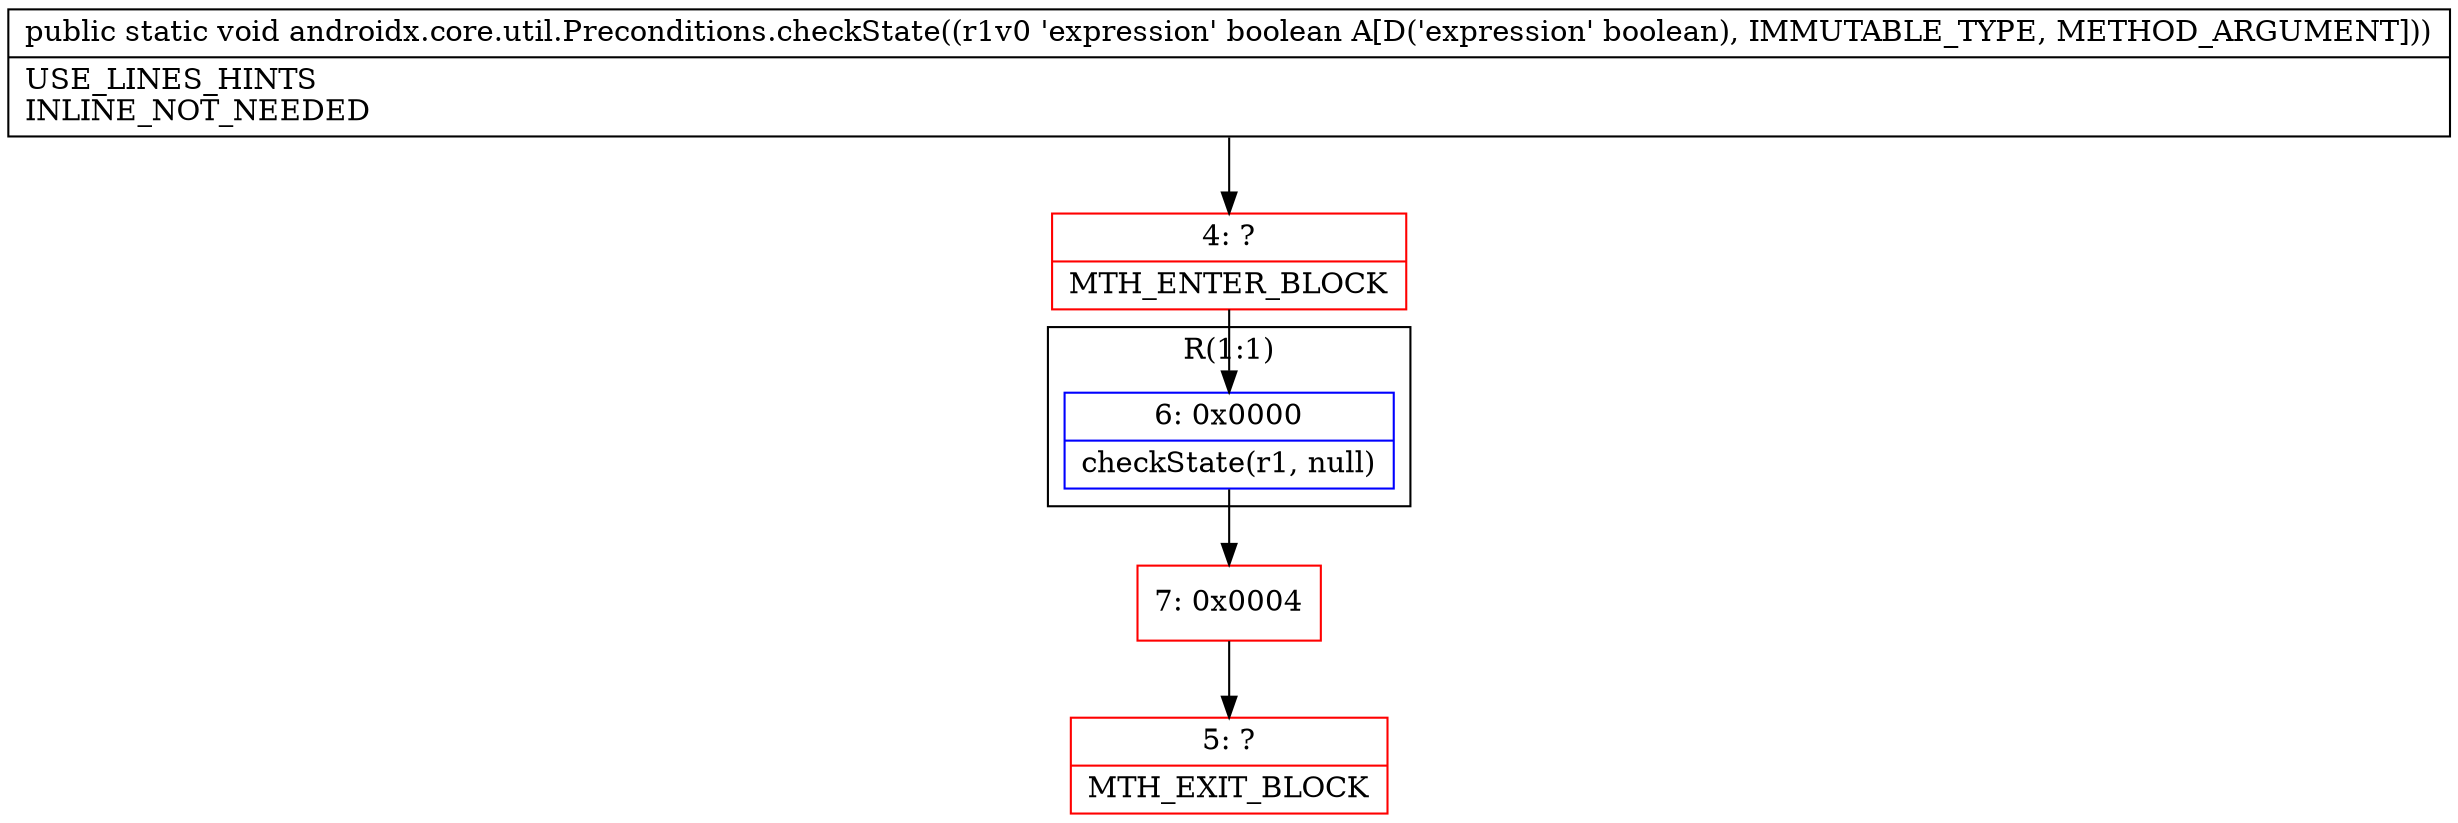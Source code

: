 digraph "CFG forandroidx.core.util.Preconditions.checkState(Z)V" {
subgraph cluster_Region_1481174268 {
label = "R(1:1)";
node [shape=record,color=blue];
Node_6 [shape=record,label="{6\:\ 0x0000|checkState(r1, null)\l}"];
}
Node_4 [shape=record,color=red,label="{4\:\ ?|MTH_ENTER_BLOCK\l}"];
Node_7 [shape=record,color=red,label="{7\:\ 0x0004}"];
Node_5 [shape=record,color=red,label="{5\:\ ?|MTH_EXIT_BLOCK\l}"];
MethodNode[shape=record,label="{public static void androidx.core.util.Preconditions.checkState((r1v0 'expression' boolean A[D('expression' boolean), IMMUTABLE_TYPE, METHOD_ARGUMENT]))  | USE_LINES_HINTS\lINLINE_NOT_NEEDED\l}"];
MethodNode -> Node_4;Node_6 -> Node_7;
Node_4 -> Node_6;
Node_7 -> Node_5;
}

